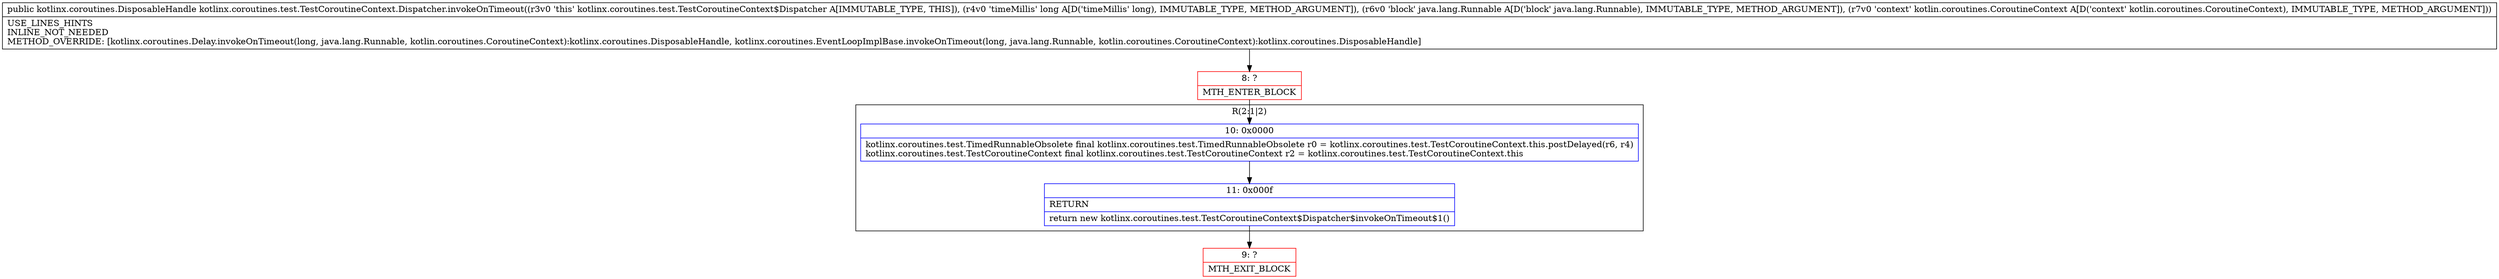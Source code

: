 digraph "CFG forkotlinx.coroutines.test.TestCoroutineContext.Dispatcher.invokeOnTimeout(JLjava\/lang\/Runnable;Lkotlin\/coroutines\/CoroutineContext;)Lkotlinx\/coroutines\/DisposableHandle;" {
subgraph cluster_Region_130920972 {
label = "R(2:1|2)";
node [shape=record,color=blue];
Node_10 [shape=record,label="{10\:\ 0x0000|kotlinx.coroutines.test.TimedRunnableObsolete final kotlinx.coroutines.test.TimedRunnableObsolete r0 = kotlinx.coroutines.test.TestCoroutineContext.this.postDelayed(r6, r4)\lkotlinx.coroutines.test.TestCoroutineContext final kotlinx.coroutines.test.TestCoroutineContext r2 = kotlinx.coroutines.test.TestCoroutineContext.this\l}"];
Node_11 [shape=record,label="{11\:\ 0x000f|RETURN\l|return new kotlinx.coroutines.test.TestCoroutineContext$Dispatcher$invokeOnTimeout$1()\l}"];
}
Node_8 [shape=record,color=red,label="{8\:\ ?|MTH_ENTER_BLOCK\l}"];
Node_9 [shape=record,color=red,label="{9\:\ ?|MTH_EXIT_BLOCK\l}"];
MethodNode[shape=record,label="{public kotlinx.coroutines.DisposableHandle kotlinx.coroutines.test.TestCoroutineContext.Dispatcher.invokeOnTimeout((r3v0 'this' kotlinx.coroutines.test.TestCoroutineContext$Dispatcher A[IMMUTABLE_TYPE, THIS]), (r4v0 'timeMillis' long A[D('timeMillis' long), IMMUTABLE_TYPE, METHOD_ARGUMENT]), (r6v0 'block' java.lang.Runnable A[D('block' java.lang.Runnable), IMMUTABLE_TYPE, METHOD_ARGUMENT]), (r7v0 'context' kotlin.coroutines.CoroutineContext A[D('context' kotlin.coroutines.CoroutineContext), IMMUTABLE_TYPE, METHOD_ARGUMENT]))  | USE_LINES_HINTS\lINLINE_NOT_NEEDED\lMETHOD_OVERRIDE: [kotlinx.coroutines.Delay.invokeOnTimeout(long, java.lang.Runnable, kotlin.coroutines.CoroutineContext):kotlinx.coroutines.DisposableHandle, kotlinx.coroutines.EventLoopImplBase.invokeOnTimeout(long, java.lang.Runnable, kotlin.coroutines.CoroutineContext):kotlinx.coroutines.DisposableHandle]\l}"];
MethodNode -> Node_8;Node_10 -> Node_11;
Node_11 -> Node_9;
Node_8 -> Node_10;
}

